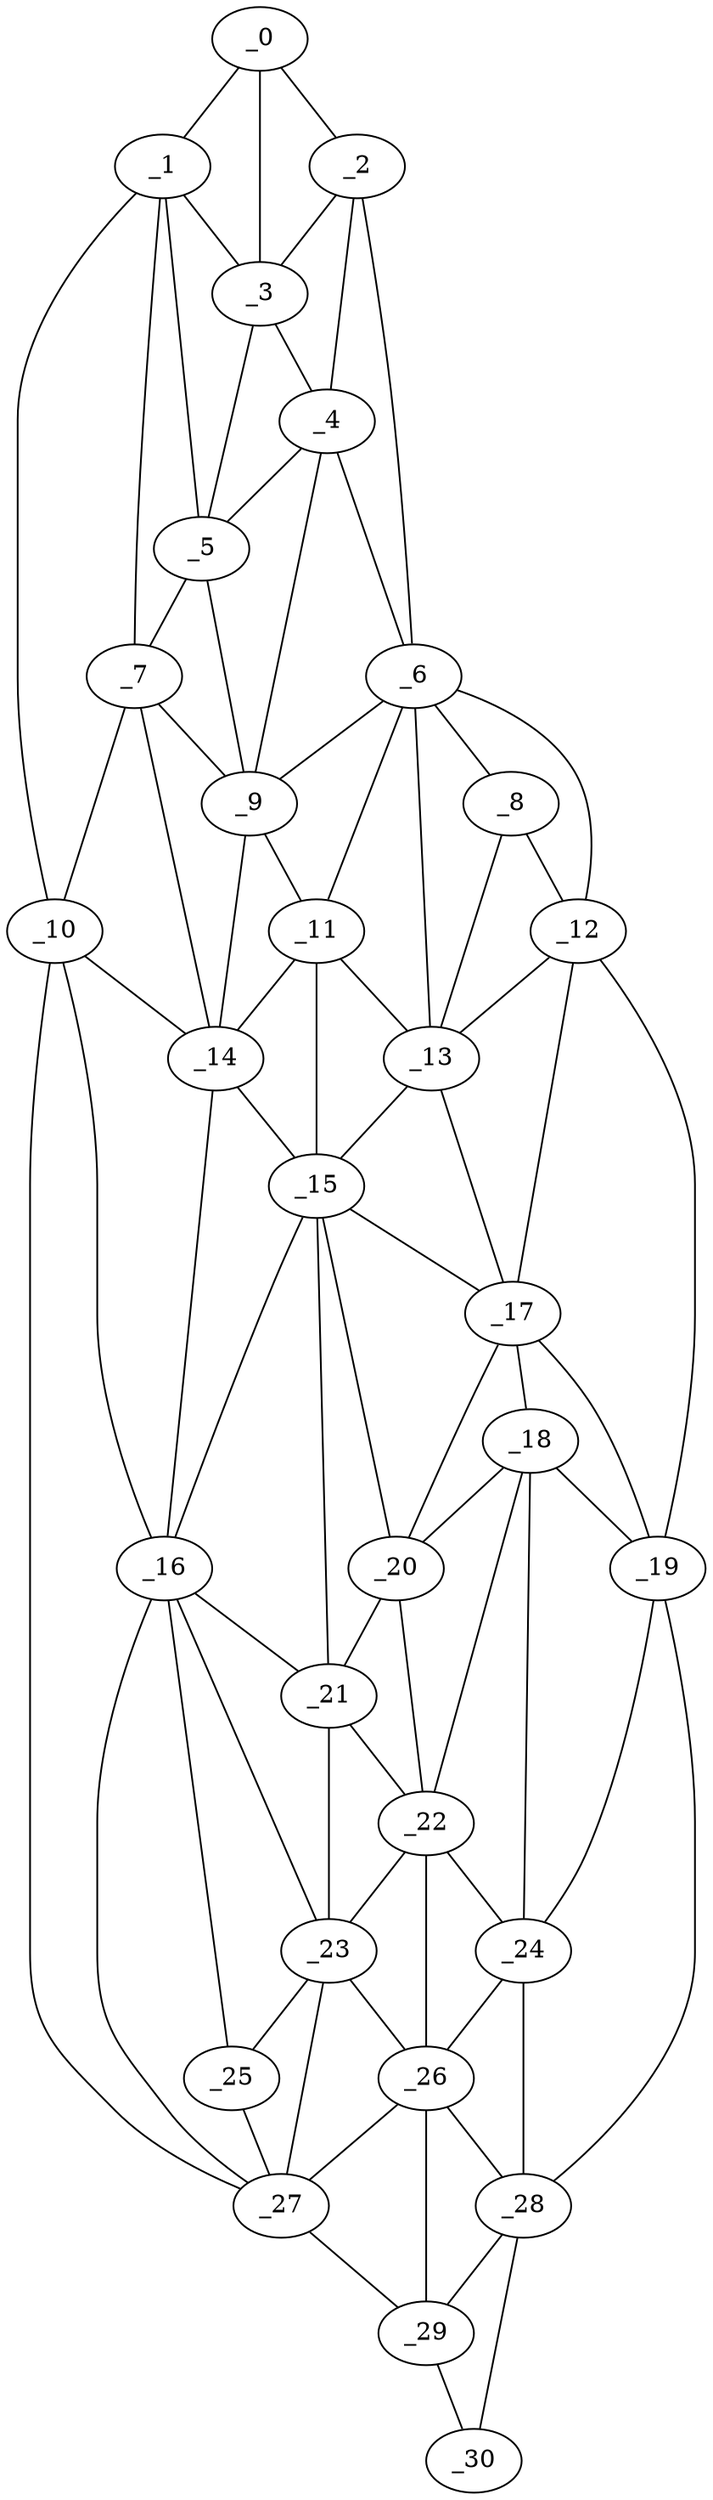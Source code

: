 graph "obj15__305.gxl" {
	_0	 [x=7,
		y=80];
	_1	 [x=7,
		y=89];
	_0 -- _1	 [valence=1];
	_2	 [x=23,
		y=62];
	_0 -- _2	 [valence=1];
	_3	 [x=23,
		y=73];
	_0 -- _3	 [valence=2];
	_1 -- _3	 [valence=2];
	_5	 [x=41,
		y=77];
	_1 -- _5	 [valence=2];
	_7	 [x=49,
		y=89];
	_1 -- _7	 [valence=2];
	_10	 [x=57,
		y=97];
	_1 -- _10	 [valence=1];
	_2 -- _3	 [valence=2];
	_4	 [x=37,
		y=73];
	_2 -- _4	 [valence=2];
	_6	 [x=43,
		y=47];
	_2 -- _6	 [valence=1];
	_3 -- _4	 [valence=1];
	_3 -- _5	 [valence=2];
	_4 -- _5	 [valence=2];
	_4 -- _6	 [valence=2];
	_9	 [x=55,
		y=75];
	_4 -- _9	 [valence=2];
	_5 -- _7	 [valence=1];
	_5 -- _9	 [valence=2];
	_8	 [x=51,
		y=42];
	_6 -- _8	 [valence=1];
	_6 -- _9	 [valence=1];
	_11	 [x=61,
		y=69];
	_6 -- _11	 [valence=2];
	_12	 [x=65,
		y=32];
	_6 -- _12	 [valence=1];
	_13	 [x=65,
		y=54];
	_6 -- _13	 [valence=1];
	_7 -- _9	 [valence=2];
	_7 -- _10	 [valence=1];
	_14	 [x=69,
		y=78];
	_7 -- _14	 [valence=1];
	_8 -- _12	 [valence=2];
	_8 -- _13	 [valence=2];
	_9 -- _11	 [valence=2];
	_9 -- _14	 [valence=1];
	_10 -- _14	 [valence=2];
	_16	 [x=77,
		y=84];
	_10 -- _16	 [valence=1];
	_27	 [x=105,
		y=67];
	_10 -- _27	 [valence=1];
	_11 -- _13	 [valence=2];
	_11 -- _14	 [valence=2];
	_15	 [x=71,
		y=66];
	_11 -- _15	 [valence=1];
	_12 -- _13	 [valence=2];
	_17	 [x=79,
		y=48];
	_12 -- _17	 [valence=1];
	_19	 [x=85,
		y=29];
	_12 -- _19	 [valence=1];
	_13 -- _15	 [valence=2];
	_13 -- _17	 [valence=1];
	_14 -- _15	 [valence=2];
	_14 -- _16	 [valence=2];
	_15 -- _16	 [valence=2];
	_15 -- _17	 [valence=2];
	_20	 [x=85,
		y=53];
	_15 -- _20	 [valence=2];
	_21	 [x=87,
		y=64];
	_15 -- _21	 [valence=2];
	_16 -- _21	 [valence=2];
	_23	 [x=94,
		y=67];
	_16 -- _23	 [valence=2];
	_25	 [x=101,
		y=69];
	_16 -- _25	 [valence=1];
	_16 -- _27	 [valence=1];
	_18	 [x=84,
		y=47];
	_17 -- _18	 [valence=2];
	_17 -- _19	 [valence=2];
	_17 -- _20	 [valence=2];
	_18 -- _19	 [valence=2];
	_18 -- _20	 [valence=2];
	_22	 [x=91,
		y=49];
	_18 -- _22	 [valence=1];
	_24	 [x=99,
		y=39];
	_18 -- _24	 [valence=2];
	_19 -- _24	 [valence=2];
	_28	 [x=111,
		y=33];
	_19 -- _28	 [valence=1];
	_20 -- _21	 [valence=1];
	_20 -- _22	 [valence=2];
	_21 -- _22	 [valence=2];
	_21 -- _23	 [valence=2];
	_22 -- _23	 [valence=1];
	_22 -- _24	 [valence=2];
	_26	 [x=105,
		y=53];
	_22 -- _26	 [valence=2];
	_23 -- _25	 [valence=2];
	_23 -- _26	 [valence=2];
	_23 -- _27	 [valence=1];
	_24 -- _26	 [valence=1];
	_24 -- _28	 [valence=2];
	_25 -- _27	 [valence=2];
	_26 -- _27	 [valence=2];
	_26 -- _28	 [valence=2];
	_29	 [x=121,
		y=49];
	_26 -- _29	 [valence=1];
	_27 -- _29	 [valence=1];
	_28 -- _29	 [valence=2];
	_30	 [x=122,
		y=37];
	_28 -- _30	 [valence=1];
	_29 -- _30	 [valence=1];
}
